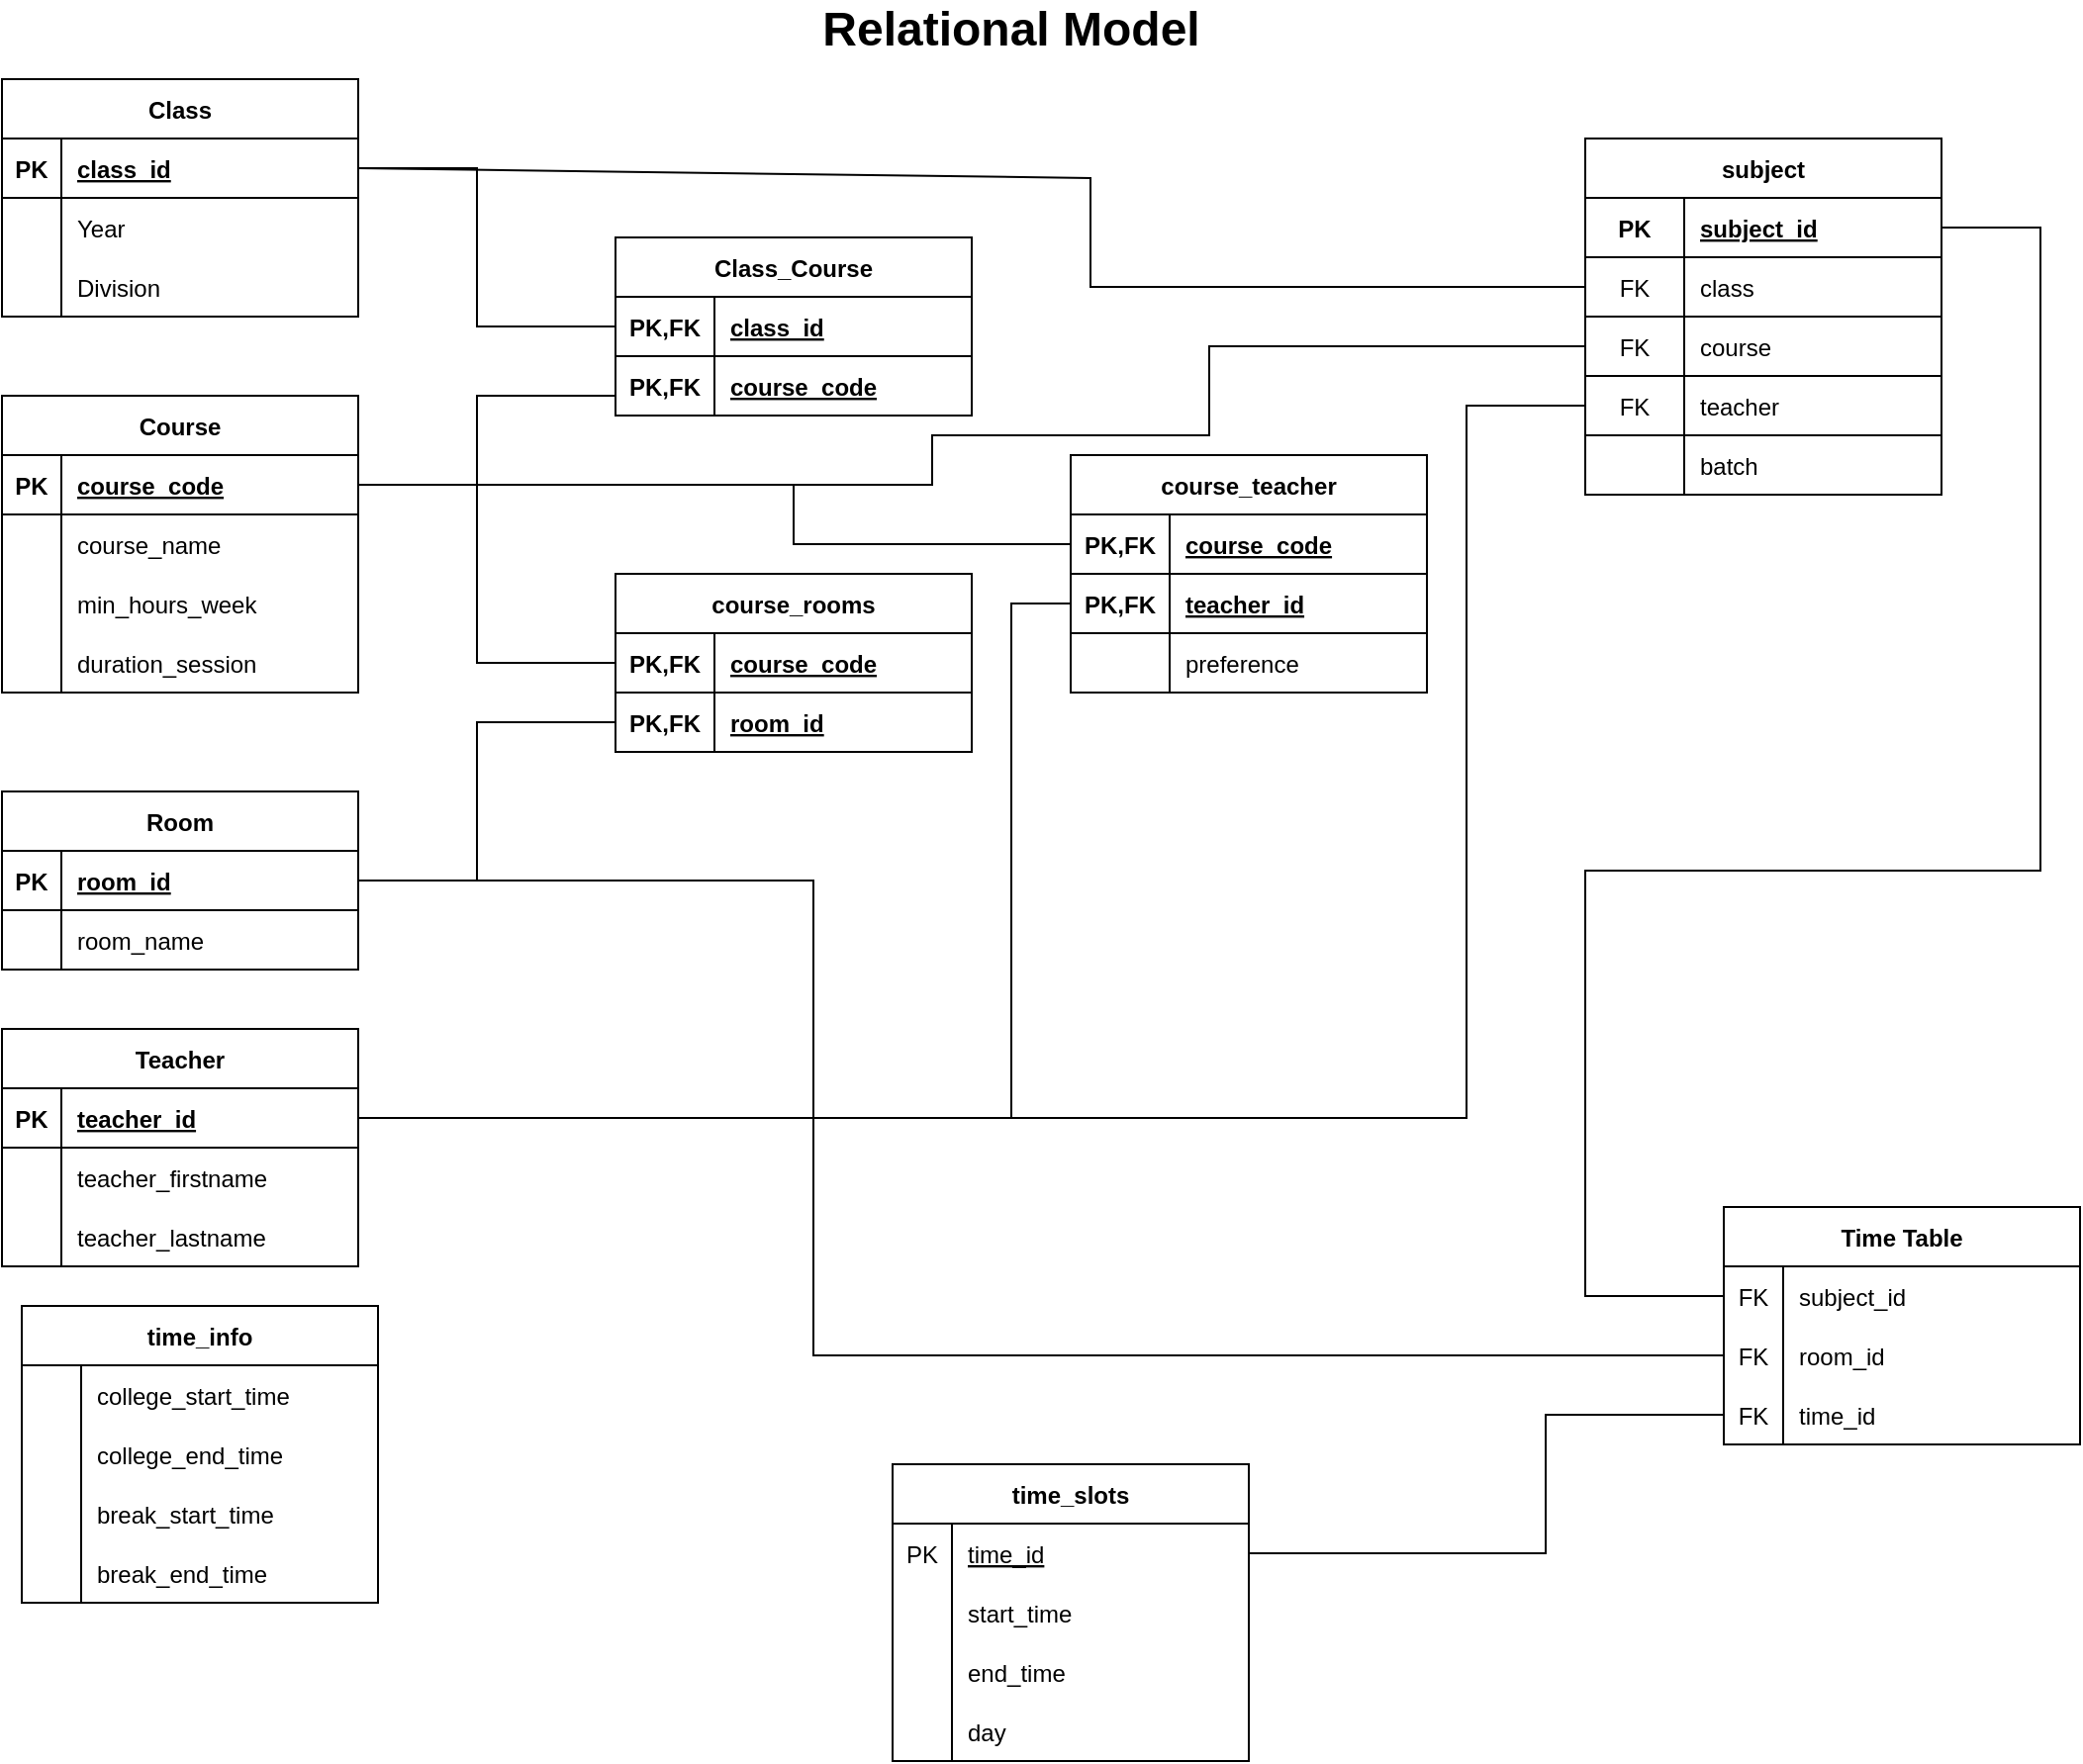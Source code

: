 <mxfile version="20.8.10" type="device"><diagram id="zvLqzb58kwVaxN1AMwR2" name="Page-1"><mxGraphModel dx="1057" dy="557" grid="1" gridSize="10" guides="1" tooltips="1" connect="1" arrows="1" fold="1" page="1" pageScale="1" pageWidth="1100" pageHeight="1700" math="0" shadow="0"><root><mxCell id="0"/><mxCell id="1" parent="0"/><mxCell id="yM-epIyJSIIHkvB47Rvs-1" value="&lt;b&gt;&lt;font style=&quot;font-size: 24px;&quot;&gt;Relational Model&lt;/font&gt;&lt;/b&gt;" style="text;html=1;strokeColor=none;fillColor=none;align=center;verticalAlign=middle;whiteSpace=wrap;rounded=0;" parent="1" vertex="1"><mxGeometry x="410" y="40" width="280" height="30" as="geometry"/></mxCell><mxCell id="yM-epIyJSIIHkvB47Rvs-2" value="Class" style="shape=table;startSize=30;container=1;collapsible=1;childLayout=tableLayout;fixedRows=1;rowLines=0;fontStyle=1;align=center;resizeLast=1;fontSize=12;" parent="1" vertex="1"><mxGeometry x="40" y="80" width="180" height="120" as="geometry"/></mxCell><mxCell id="yM-epIyJSIIHkvB47Rvs-3" value="" style="shape=tableRow;horizontal=0;startSize=0;swimlaneHead=0;swimlaneBody=0;fillColor=none;collapsible=0;dropTarget=0;points=[[0,0.5],[1,0.5]];portConstraint=eastwest;top=0;left=0;right=0;bottom=1;fontSize=24;" parent="yM-epIyJSIIHkvB47Rvs-2" vertex="1"><mxGeometry y="30" width="180" height="30" as="geometry"/></mxCell><mxCell id="yM-epIyJSIIHkvB47Rvs-4" value="PK" style="shape=partialRectangle;connectable=0;fillColor=none;top=0;left=0;bottom=0;right=0;fontStyle=1;overflow=hidden;fontSize=12;" parent="yM-epIyJSIIHkvB47Rvs-3" vertex="1"><mxGeometry width="30" height="30" as="geometry"><mxRectangle width="30" height="30" as="alternateBounds"/></mxGeometry></mxCell><mxCell id="yM-epIyJSIIHkvB47Rvs-5" value="class_id" style="shape=partialRectangle;connectable=0;fillColor=none;top=0;left=0;bottom=0;right=0;align=left;spacingLeft=6;fontStyle=5;overflow=hidden;fontSize=12;" parent="yM-epIyJSIIHkvB47Rvs-3" vertex="1"><mxGeometry x="30" width="150" height="30" as="geometry"><mxRectangle width="150" height="30" as="alternateBounds"/></mxGeometry></mxCell><mxCell id="yM-epIyJSIIHkvB47Rvs-6" value="" style="shape=tableRow;horizontal=0;startSize=0;swimlaneHead=0;swimlaneBody=0;fillColor=none;collapsible=0;dropTarget=0;points=[[0,0.5],[1,0.5]];portConstraint=eastwest;top=0;left=0;right=0;bottom=0;fontSize=24;" parent="yM-epIyJSIIHkvB47Rvs-2" vertex="1"><mxGeometry y="60" width="180" height="30" as="geometry"/></mxCell><mxCell id="yM-epIyJSIIHkvB47Rvs-7" value="" style="shape=partialRectangle;connectable=0;fillColor=none;top=0;left=0;bottom=0;right=0;editable=1;overflow=hidden;fontSize=24;" parent="yM-epIyJSIIHkvB47Rvs-6" vertex="1"><mxGeometry width="30" height="30" as="geometry"><mxRectangle width="30" height="30" as="alternateBounds"/></mxGeometry></mxCell><mxCell id="yM-epIyJSIIHkvB47Rvs-8" value="Year" style="shape=partialRectangle;connectable=0;fillColor=none;top=0;left=0;bottom=0;right=0;align=left;spacingLeft=6;overflow=hidden;fontSize=12;" parent="yM-epIyJSIIHkvB47Rvs-6" vertex="1"><mxGeometry x="30" width="150" height="30" as="geometry"><mxRectangle width="150" height="30" as="alternateBounds"/></mxGeometry></mxCell><mxCell id="yM-epIyJSIIHkvB47Rvs-9" value="" style="shape=tableRow;horizontal=0;startSize=0;swimlaneHead=0;swimlaneBody=0;fillColor=none;collapsible=0;dropTarget=0;points=[[0,0.5],[1,0.5]];portConstraint=eastwest;top=0;left=0;right=0;bottom=0;fontSize=24;" parent="yM-epIyJSIIHkvB47Rvs-2" vertex="1"><mxGeometry y="90" width="180" height="30" as="geometry"/></mxCell><mxCell id="yM-epIyJSIIHkvB47Rvs-10" value="" style="shape=partialRectangle;connectable=0;fillColor=none;top=0;left=0;bottom=0;right=0;editable=1;overflow=hidden;fontSize=24;" parent="yM-epIyJSIIHkvB47Rvs-9" vertex="1"><mxGeometry width="30" height="30" as="geometry"><mxRectangle width="30" height="30" as="alternateBounds"/></mxGeometry></mxCell><mxCell id="yM-epIyJSIIHkvB47Rvs-11" value="Division" style="shape=partialRectangle;connectable=0;fillColor=none;top=0;left=0;bottom=0;right=0;align=left;spacingLeft=6;overflow=hidden;fontSize=12;" parent="yM-epIyJSIIHkvB47Rvs-9" vertex="1"><mxGeometry x="30" width="150" height="30" as="geometry"><mxRectangle width="150" height="30" as="alternateBounds"/></mxGeometry></mxCell><mxCell id="yM-epIyJSIIHkvB47Rvs-15" value="Course" style="shape=table;startSize=30;container=1;collapsible=1;childLayout=tableLayout;fixedRows=1;rowLines=0;fontStyle=1;align=center;resizeLast=1;fontSize=12;" parent="1" vertex="1"><mxGeometry x="40" y="240" width="180" height="150" as="geometry"/></mxCell><mxCell id="yM-epIyJSIIHkvB47Rvs-16" value="" style="shape=tableRow;horizontal=0;startSize=0;swimlaneHead=0;swimlaneBody=0;fillColor=none;collapsible=0;dropTarget=0;points=[[0,0.5],[1,0.5]];portConstraint=eastwest;top=0;left=0;right=0;bottom=1;fontSize=24;" parent="yM-epIyJSIIHkvB47Rvs-15" vertex="1"><mxGeometry y="30" width="180" height="30" as="geometry"/></mxCell><mxCell id="yM-epIyJSIIHkvB47Rvs-17" value="PK" style="shape=partialRectangle;connectable=0;fillColor=none;top=0;left=0;bottom=0;right=0;fontStyle=1;overflow=hidden;fontSize=12;" parent="yM-epIyJSIIHkvB47Rvs-16" vertex="1"><mxGeometry width="30" height="30" as="geometry"><mxRectangle width="30" height="30" as="alternateBounds"/></mxGeometry></mxCell><mxCell id="yM-epIyJSIIHkvB47Rvs-18" value="course_code" style="shape=partialRectangle;connectable=0;fillColor=none;top=0;left=0;bottom=0;right=0;align=left;spacingLeft=6;fontStyle=5;overflow=hidden;fontSize=12;" parent="yM-epIyJSIIHkvB47Rvs-16" vertex="1"><mxGeometry x="30" width="150" height="30" as="geometry"><mxRectangle width="150" height="30" as="alternateBounds"/></mxGeometry></mxCell><mxCell id="yM-epIyJSIIHkvB47Rvs-19" value="" style="shape=tableRow;horizontal=0;startSize=0;swimlaneHead=0;swimlaneBody=0;fillColor=none;collapsible=0;dropTarget=0;points=[[0,0.5],[1,0.5]];portConstraint=eastwest;top=0;left=0;right=0;bottom=0;fontSize=24;" parent="yM-epIyJSIIHkvB47Rvs-15" vertex="1"><mxGeometry y="60" width="180" height="30" as="geometry"/></mxCell><mxCell id="yM-epIyJSIIHkvB47Rvs-20" value="" style="shape=partialRectangle;connectable=0;fillColor=none;top=0;left=0;bottom=0;right=0;editable=1;overflow=hidden;fontSize=24;" parent="yM-epIyJSIIHkvB47Rvs-19" vertex="1"><mxGeometry width="30" height="30" as="geometry"><mxRectangle width="30" height="30" as="alternateBounds"/></mxGeometry></mxCell><mxCell id="yM-epIyJSIIHkvB47Rvs-21" value="course_name" style="shape=partialRectangle;connectable=0;fillColor=none;top=0;left=0;bottom=0;right=0;align=left;spacingLeft=6;overflow=hidden;fontSize=12;" parent="yM-epIyJSIIHkvB47Rvs-19" vertex="1"><mxGeometry x="30" width="150" height="30" as="geometry"><mxRectangle width="150" height="30" as="alternateBounds"/></mxGeometry></mxCell><mxCell id="yM-epIyJSIIHkvB47Rvs-22" value="" style="shape=tableRow;horizontal=0;startSize=0;swimlaneHead=0;swimlaneBody=0;fillColor=none;collapsible=0;dropTarget=0;points=[[0,0.5],[1,0.5]];portConstraint=eastwest;top=0;left=0;right=0;bottom=0;fontSize=24;" parent="yM-epIyJSIIHkvB47Rvs-15" vertex="1"><mxGeometry y="90" width="180" height="30" as="geometry"/></mxCell><mxCell id="yM-epIyJSIIHkvB47Rvs-23" value="" style="shape=partialRectangle;connectable=0;fillColor=none;top=0;left=0;bottom=0;right=0;editable=1;overflow=hidden;fontSize=24;" parent="yM-epIyJSIIHkvB47Rvs-22" vertex="1"><mxGeometry width="30" height="30" as="geometry"><mxRectangle width="30" height="30" as="alternateBounds"/></mxGeometry></mxCell><mxCell id="yM-epIyJSIIHkvB47Rvs-24" value="min_hours_week" style="shape=partialRectangle;connectable=0;fillColor=none;top=0;left=0;bottom=0;right=0;align=left;spacingLeft=6;overflow=hidden;fontSize=12;" parent="yM-epIyJSIIHkvB47Rvs-22" vertex="1"><mxGeometry x="30" width="150" height="30" as="geometry"><mxRectangle width="150" height="30" as="alternateBounds"/></mxGeometry></mxCell><mxCell id="yM-epIyJSIIHkvB47Rvs-47" value="" style="shape=tableRow;horizontal=0;startSize=0;swimlaneHead=0;swimlaneBody=0;fillColor=none;collapsible=0;dropTarget=0;points=[[0,0.5],[1,0.5]];portConstraint=eastwest;top=0;left=0;right=0;bottom=0;fontSize=24;" parent="yM-epIyJSIIHkvB47Rvs-15" vertex="1"><mxGeometry y="120" width="180" height="30" as="geometry"/></mxCell><mxCell id="yM-epIyJSIIHkvB47Rvs-48" value="" style="shape=partialRectangle;connectable=0;fillColor=none;top=0;left=0;bottom=0;right=0;editable=1;overflow=hidden;fontSize=24;" parent="yM-epIyJSIIHkvB47Rvs-47" vertex="1"><mxGeometry width="30" height="30" as="geometry"><mxRectangle width="30" height="30" as="alternateBounds"/></mxGeometry></mxCell><mxCell id="yM-epIyJSIIHkvB47Rvs-49" value="duration_session" style="shape=partialRectangle;connectable=0;fillColor=none;top=0;left=0;bottom=0;right=0;align=left;spacingLeft=6;overflow=hidden;fontSize=12;" parent="yM-epIyJSIIHkvB47Rvs-47" vertex="1"><mxGeometry x="30" width="150" height="30" as="geometry"><mxRectangle width="150" height="30" as="alternateBounds"/></mxGeometry></mxCell><mxCell id="yM-epIyJSIIHkvB47Rvs-50" value="Room" style="shape=table;startSize=30;container=1;collapsible=1;childLayout=tableLayout;fixedRows=1;rowLines=0;fontStyle=1;align=center;resizeLast=1;fontSize=12;" parent="1" vertex="1"><mxGeometry x="40" y="440" width="180" height="90" as="geometry"/></mxCell><mxCell id="yM-epIyJSIIHkvB47Rvs-51" value="" style="shape=tableRow;horizontal=0;startSize=0;swimlaneHead=0;swimlaneBody=0;fillColor=none;collapsible=0;dropTarget=0;points=[[0,0.5],[1,0.5]];portConstraint=eastwest;top=0;left=0;right=0;bottom=1;fontSize=24;" parent="yM-epIyJSIIHkvB47Rvs-50" vertex="1"><mxGeometry y="30" width="180" height="30" as="geometry"/></mxCell><mxCell id="yM-epIyJSIIHkvB47Rvs-52" value="PK" style="shape=partialRectangle;connectable=0;fillColor=none;top=0;left=0;bottom=0;right=0;fontStyle=1;overflow=hidden;fontSize=12;" parent="yM-epIyJSIIHkvB47Rvs-51" vertex="1"><mxGeometry width="30" height="30" as="geometry"><mxRectangle width="30" height="30" as="alternateBounds"/></mxGeometry></mxCell><mxCell id="yM-epIyJSIIHkvB47Rvs-53" value="room_id" style="shape=partialRectangle;connectable=0;fillColor=none;top=0;left=0;bottom=0;right=0;align=left;spacingLeft=6;fontStyle=5;overflow=hidden;fontSize=12;" parent="yM-epIyJSIIHkvB47Rvs-51" vertex="1"><mxGeometry x="30" width="150" height="30" as="geometry"><mxRectangle width="150" height="30" as="alternateBounds"/></mxGeometry></mxCell><mxCell id="yM-epIyJSIIHkvB47Rvs-54" value="" style="shape=tableRow;horizontal=0;startSize=0;swimlaneHead=0;swimlaneBody=0;fillColor=none;collapsible=0;dropTarget=0;points=[[0,0.5],[1,0.5]];portConstraint=eastwest;top=0;left=0;right=0;bottom=0;fontSize=24;" parent="yM-epIyJSIIHkvB47Rvs-50" vertex="1"><mxGeometry y="60" width="180" height="30" as="geometry"/></mxCell><mxCell id="yM-epIyJSIIHkvB47Rvs-55" value="" style="shape=partialRectangle;connectable=0;fillColor=none;top=0;left=0;bottom=0;right=0;editable=1;overflow=hidden;fontSize=24;" parent="yM-epIyJSIIHkvB47Rvs-54" vertex="1"><mxGeometry width="30" height="30" as="geometry"><mxRectangle width="30" height="30" as="alternateBounds"/></mxGeometry></mxCell><mxCell id="yM-epIyJSIIHkvB47Rvs-56" value="room_name" style="shape=partialRectangle;connectable=0;fillColor=none;top=0;left=0;bottom=0;right=0;align=left;spacingLeft=6;overflow=hidden;fontSize=12;" parent="yM-epIyJSIIHkvB47Rvs-54" vertex="1"><mxGeometry x="30" width="150" height="30" as="geometry"><mxRectangle width="150" height="30" as="alternateBounds"/></mxGeometry></mxCell><mxCell id="yM-epIyJSIIHkvB47Rvs-63" value="Teacher" style="shape=table;startSize=30;container=1;collapsible=1;childLayout=tableLayout;fixedRows=1;rowLines=0;fontStyle=1;align=center;resizeLast=1;fontSize=12;" parent="1" vertex="1"><mxGeometry x="40" y="560" width="180" height="120" as="geometry"/></mxCell><mxCell id="yM-epIyJSIIHkvB47Rvs-64" value="" style="shape=tableRow;horizontal=0;startSize=0;swimlaneHead=0;swimlaneBody=0;fillColor=none;collapsible=0;dropTarget=0;points=[[0,0.5],[1,0.5]];portConstraint=eastwest;top=0;left=0;right=0;bottom=1;fontSize=24;" parent="yM-epIyJSIIHkvB47Rvs-63" vertex="1"><mxGeometry y="30" width="180" height="30" as="geometry"/></mxCell><mxCell id="yM-epIyJSIIHkvB47Rvs-65" value="PK" style="shape=partialRectangle;connectable=0;fillColor=none;top=0;left=0;bottom=0;right=0;fontStyle=1;overflow=hidden;fontSize=12;" parent="yM-epIyJSIIHkvB47Rvs-64" vertex="1"><mxGeometry width="30" height="30" as="geometry"><mxRectangle width="30" height="30" as="alternateBounds"/></mxGeometry></mxCell><mxCell id="yM-epIyJSIIHkvB47Rvs-66" value="teacher_id" style="shape=partialRectangle;connectable=0;fillColor=none;top=0;left=0;bottom=0;right=0;align=left;spacingLeft=6;fontStyle=5;overflow=hidden;fontSize=12;" parent="yM-epIyJSIIHkvB47Rvs-64" vertex="1"><mxGeometry x="30" width="150" height="30" as="geometry"><mxRectangle width="150" height="30" as="alternateBounds"/></mxGeometry></mxCell><mxCell id="yM-epIyJSIIHkvB47Rvs-67" value="" style="shape=tableRow;horizontal=0;startSize=0;swimlaneHead=0;swimlaneBody=0;fillColor=none;collapsible=0;dropTarget=0;points=[[0,0.5],[1,0.5]];portConstraint=eastwest;top=0;left=0;right=0;bottom=0;fontSize=24;" parent="yM-epIyJSIIHkvB47Rvs-63" vertex="1"><mxGeometry y="60" width="180" height="30" as="geometry"/></mxCell><mxCell id="yM-epIyJSIIHkvB47Rvs-68" value="" style="shape=partialRectangle;connectable=0;fillColor=none;top=0;left=0;bottom=0;right=0;editable=1;overflow=hidden;fontSize=24;" parent="yM-epIyJSIIHkvB47Rvs-67" vertex="1"><mxGeometry width="30" height="30" as="geometry"><mxRectangle width="30" height="30" as="alternateBounds"/></mxGeometry></mxCell><mxCell id="yM-epIyJSIIHkvB47Rvs-69" value="teacher_firstname" style="shape=partialRectangle;connectable=0;fillColor=none;top=0;left=0;bottom=0;right=0;align=left;spacingLeft=6;overflow=hidden;fontSize=12;" parent="yM-epIyJSIIHkvB47Rvs-67" vertex="1"><mxGeometry x="30" width="150" height="30" as="geometry"><mxRectangle width="150" height="30" as="alternateBounds"/></mxGeometry></mxCell><mxCell id="W02HXbBs8WjF3Lc7Ma4K-1" value="" style="shape=tableRow;horizontal=0;startSize=0;swimlaneHead=0;swimlaneBody=0;fillColor=none;collapsible=0;dropTarget=0;points=[[0,0.5],[1,0.5]];portConstraint=eastwest;top=0;left=0;right=0;bottom=0;fontSize=24;" parent="yM-epIyJSIIHkvB47Rvs-63" vertex="1"><mxGeometry y="90" width="180" height="30" as="geometry"/></mxCell><mxCell id="W02HXbBs8WjF3Lc7Ma4K-2" value="" style="shape=partialRectangle;connectable=0;fillColor=none;top=0;left=0;bottom=0;right=0;editable=1;overflow=hidden;fontSize=24;" parent="W02HXbBs8WjF3Lc7Ma4K-1" vertex="1"><mxGeometry width="30" height="30" as="geometry"><mxRectangle width="30" height="30" as="alternateBounds"/></mxGeometry></mxCell><mxCell id="W02HXbBs8WjF3Lc7Ma4K-3" value="teacher_lastname" style="shape=partialRectangle;connectable=0;fillColor=none;top=0;left=0;bottom=0;right=0;align=left;spacingLeft=6;overflow=hidden;fontSize=12;" parent="W02HXbBs8WjF3Lc7Ma4K-1" vertex="1"><mxGeometry x="30" width="150" height="30" as="geometry"><mxRectangle width="150" height="30" as="alternateBounds"/></mxGeometry></mxCell><mxCell id="yM-epIyJSIIHkvB47Rvs-76" value="Class_Course" style="shape=table;startSize=30;container=1;collapsible=1;childLayout=tableLayout;fixedRows=1;rowLines=0;fontStyle=1;align=center;resizeLast=1;fontSize=12;" parent="1" vertex="1"><mxGeometry x="350" y="160" width="180" height="90" as="geometry"/></mxCell><mxCell id="yM-epIyJSIIHkvB47Rvs-77" value="" style="shape=tableRow;horizontal=0;startSize=0;swimlaneHead=0;swimlaneBody=0;fillColor=none;collapsible=0;dropTarget=0;points=[[0,0.5],[1,0.5]];portConstraint=eastwest;top=0;left=0;right=0;bottom=1;fontSize=24;" parent="yM-epIyJSIIHkvB47Rvs-76" vertex="1"><mxGeometry y="30" width="180" height="30" as="geometry"/></mxCell><mxCell id="yM-epIyJSIIHkvB47Rvs-78" value="PK,FK" style="shape=partialRectangle;connectable=0;fillColor=none;top=0;left=0;bottom=0;right=0;fontStyle=1;overflow=hidden;fontSize=12;" parent="yM-epIyJSIIHkvB47Rvs-77" vertex="1"><mxGeometry width="50" height="30" as="geometry"><mxRectangle width="50" height="30" as="alternateBounds"/></mxGeometry></mxCell><mxCell id="yM-epIyJSIIHkvB47Rvs-79" value="class_id" style="shape=partialRectangle;connectable=0;fillColor=none;top=0;left=0;bottom=0;right=0;align=left;spacingLeft=6;fontStyle=5;overflow=hidden;fontSize=12;" parent="yM-epIyJSIIHkvB47Rvs-77" vertex="1"><mxGeometry x="50" width="130" height="30" as="geometry"><mxRectangle width="130" height="30" as="alternateBounds"/></mxGeometry></mxCell><mxCell id="yM-epIyJSIIHkvB47Rvs-86" value="" style="shape=tableRow;horizontal=0;startSize=0;swimlaneHead=0;swimlaneBody=0;fillColor=none;collapsible=0;dropTarget=0;points=[[0,0.5],[1,0.5]];portConstraint=eastwest;top=0;left=0;right=0;bottom=1;fontSize=24;" parent="yM-epIyJSIIHkvB47Rvs-76" vertex="1"><mxGeometry y="60" width="180" height="30" as="geometry"/></mxCell><mxCell id="yM-epIyJSIIHkvB47Rvs-87" value="PK,FK" style="shape=partialRectangle;connectable=0;fillColor=none;top=0;left=0;bottom=0;right=0;fontStyle=1;overflow=hidden;fontSize=12;" parent="yM-epIyJSIIHkvB47Rvs-86" vertex="1"><mxGeometry width="50" height="30" as="geometry"><mxRectangle width="50" height="30" as="alternateBounds"/></mxGeometry></mxCell><mxCell id="yM-epIyJSIIHkvB47Rvs-88" value="course_code" style="shape=partialRectangle;connectable=0;fillColor=none;top=0;left=0;bottom=0;right=0;align=left;spacingLeft=6;fontStyle=5;overflow=hidden;fontSize=12;" parent="yM-epIyJSIIHkvB47Rvs-86" vertex="1"><mxGeometry x="50" width="130" height="30" as="geometry"><mxRectangle width="130" height="30" as="alternateBounds"/></mxGeometry></mxCell><mxCell id="yM-epIyJSIIHkvB47Rvs-93" value="" style="endArrow=none;html=1;rounded=0;fontSize=12;exitX=1;exitY=0.5;exitDx=0;exitDy=0;entryX=0;entryY=0.5;entryDx=0;entryDy=0;" parent="1" source="yM-epIyJSIIHkvB47Rvs-3" target="yM-epIyJSIIHkvB47Rvs-77" edge="1"><mxGeometry relative="1" as="geometry"><mxPoint x="360" y="210" as="sourcePoint"/><mxPoint x="520" y="210" as="targetPoint"/><Array as="points"><mxPoint x="280" y="125"/><mxPoint x="280" y="205"/></Array></mxGeometry></mxCell><mxCell id="yM-epIyJSIIHkvB47Rvs-94" value="" style="endArrow=none;html=1;rounded=0;fontSize=12;exitX=1;exitY=0.5;exitDx=0;exitDy=0;" parent="1" source="yM-epIyJSIIHkvB47Rvs-16" edge="1"><mxGeometry relative="1" as="geometry"><mxPoint x="360" y="210" as="sourcePoint"/><mxPoint x="350" y="240" as="targetPoint"/><Array as="points"><mxPoint x="280" y="285"/><mxPoint x="280" y="240"/></Array></mxGeometry></mxCell><mxCell id="yM-epIyJSIIHkvB47Rvs-95" value="course_rooms" style="shape=table;startSize=30;container=1;collapsible=1;childLayout=tableLayout;fixedRows=1;rowLines=0;fontStyle=1;align=center;resizeLast=1;fontSize=12;" parent="1" vertex="1"><mxGeometry x="350" y="330" width="180" height="90" as="geometry"/></mxCell><mxCell id="yM-epIyJSIIHkvB47Rvs-96" value="" style="shape=tableRow;horizontal=0;startSize=0;swimlaneHead=0;swimlaneBody=0;fillColor=none;collapsible=0;dropTarget=0;points=[[0,0.5],[1,0.5]];portConstraint=eastwest;top=0;left=0;right=0;bottom=1;fontSize=24;" parent="yM-epIyJSIIHkvB47Rvs-95" vertex="1"><mxGeometry y="30" width="180" height="30" as="geometry"/></mxCell><mxCell id="yM-epIyJSIIHkvB47Rvs-97" value="PK,FK" style="shape=partialRectangle;connectable=0;fillColor=none;top=0;left=0;bottom=0;right=0;fontStyle=1;overflow=hidden;fontSize=12;" parent="yM-epIyJSIIHkvB47Rvs-96" vertex="1"><mxGeometry width="50" height="30" as="geometry"><mxRectangle width="50" height="30" as="alternateBounds"/></mxGeometry></mxCell><mxCell id="yM-epIyJSIIHkvB47Rvs-98" value="course_code" style="shape=partialRectangle;connectable=0;fillColor=none;top=0;left=0;bottom=0;right=0;align=left;spacingLeft=6;fontStyle=5;overflow=hidden;fontSize=12;" parent="yM-epIyJSIIHkvB47Rvs-96" vertex="1"><mxGeometry x="50" width="130" height="30" as="geometry"><mxRectangle width="130" height="30" as="alternateBounds"/></mxGeometry></mxCell><mxCell id="yM-epIyJSIIHkvB47Rvs-99" value="" style="shape=tableRow;horizontal=0;startSize=0;swimlaneHead=0;swimlaneBody=0;fillColor=none;collapsible=0;dropTarget=0;points=[[0,0.5],[1,0.5]];portConstraint=eastwest;top=0;left=0;right=0;bottom=1;fontSize=24;" parent="yM-epIyJSIIHkvB47Rvs-95" vertex="1"><mxGeometry y="60" width="180" height="30" as="geometry"/></mxCell><mxCell id="yM-epIyJSIIHkvB47Rvs-100" value="PK,FK" style="shape=partialRectangle;connectable=0;fillColor=none;top=0;left=0;bottom=0;right=0;fontStyle=1;overflow=hidden;fontSize=12;" parent="yM-epIyJSIIHkvB47Rvs-99" vertex="1"><mxGeometry width="50" height="30" as="geometry"><mxRectangle width="50" height="30" as="alternateBounds"/></mxGeometry></mxCell><mxCell id="yM-epIyJSIIHkvB47Rvs-101" value="room_id" style="shape=partialRectangle;connectable=0;fillColor=none;top=0;left=0;bottom=0;right=0;align=left;spacingLeft=6;fontStyle=5;overflow=hidden;fontSize=12;" parent="yM-epIyJSIIHkvB47Rvs-99" vertex="1"><mxGeometry x="50" width="130" height="30" as="geometry"><mxRectangle width="130" height="30" as="alternateBounds"/></mxGeometry></mxCell><mxCell id="yM-epIyJSIIHkvB47Rvs-102" value="" style="endArrow=none;html=1;rounded=0;fontSize=12;exitX=1;exitY=0.5;exitDx=0;exitDy=0;entryX=0;entryY=0.5;entryDx=0;entryDy=0;" parent="1" source="yM-epIyJSIIHkvB47Rvs-16" target="yM-epIyJSIIHkvB47Rvs-96" edge="1"><mxGeometry relative="1" as="geometry"><mxPoint x="250" y="440" as="sourcePoint"/><mxPoint x="410" y="440" as="targetPoint"/><Array as="points"><mxPoint x="280" y="285"/><mxPoint x="280" y="375"/></Array></mxGeometry></mxCell><mxCell id="yM-epIyJSIIHkvB47Rvs-103" value="" style="endArrow=none;html=1;rounded=0;fontSize=12;exitX=1;exitY=0.5;exitDx=0;exitDy=0;entryX=0;entryY=0.5;entryDx=0;entryDy=0;" parent="1" source="yM-epIyJSIIHkvB47Rvs-51" target="yM-epIyJSIIHkvB47Rvs-99" edge="1"><mxGeometry relative="1" as="geometry"><mxPoint x="320" y="490" as="sourcePoint"/><mxPoint x="480" y="490" as="targetPoint"/><Array as="points"><mxPoint x="280" y="485"/><mxPoint x="280" y="405"/></Array></mxGeometry></mxCell><mxCell id="yM-epIyJSIIHkvB47Rvs-104" value="course_teacher" style="shape=table;startSize=30;container=1;collapsible=1;childLayout=tableLayout;fixedRows=1;rowLines=0;fontStyle=1;align=center;resizeLast=1;fontSize=12;" parent="1" vertex="1"><mxGeometry x="580" y="270" width="180" height="120" as="geometry"/></mxCell><mxCell id="yM-epIyJSIIHkvB47Rvs-105" value="" style="shape=tableRow;horizontal=0;startSize=0;swimlaneHead=0;swimlaneBody=0;fillColor=none;collapsible=0;dropTarget=0;points=[[0,0.5],[1,0.5]];portConstraint=eastwest;top=0;left=0;right=0;bottom=1;fontSize=24;" parent="yM-epIyJSIIHkvB47Rvs-104" vertex="1"><mxGeometry y="30" width="180" height="30" as="geometry"/></mxCell><mxCell id="yM-epIyJSIIHkvB47Rvs-106" value="PK,FK" style="shape=partialRectangle;connectable=0;fillColor=none;top=0;left=0;bottom=0;right=0;fontStyle=1;overflow=hidden;fontSize=12;" parent="yM-epIyJSIIHkvB47Rvs-105" vertex="1"><mxGeometry width="50" height="30" as="geometry"><mxRectangle width="50" height="30" as="alternateBounds"/></mxGeometry></mxCell><mxCell id="yM-epIyJSIIHkvB47Rvs-107" value="course_code" style="shape=partialRectangle;connectable=0;fillColor=none;top=0;left=0;bottom=0;right=0;align=left;spacingLeft=6;fontStyle=5;overflow=hidden;fontSize=12;" parent="yM-epIyJSIIHkvB47Rvs-105" vertex="1"><mxGeometry x="50" width="130" height="30" as="geometry"><mxRectangle width="130" height="30" as="alternateBounds"/></mxGeometry></mxCell><mxCell id="yM-epIyJSIIHkvB47Rvs-108" value="" style="shape=tableRow;horizontal=0;startSize=0;swimlaneHead=0;swimlaneBody=0;fillColor=none;collapsible=0;dropTarget=0;points=[[0,0.5],[1,0.5]];portConstraint=eastwest;top=0;left=0;right=0;bottom=1;fontSize=24;" parent="yM-epIyJSIIHkvB47Rvs-104" vertex="1"><mxGeometry y="60" width="180" height="30" as="geometry"/></mxCell><mxCell id="yM-epIyJSIIHkvB47Rvs-109" value="PK,FK" style="shape=partialRectangle;connectable=0;fillColor=none;top=0;left=0;bottom=0;right=0;fontStyle=1;overflow=hidden;fontSize=12;" parent="yM-epIyJSIIHkvB47Rvs-108" vertex="1"><mxGeometry width="50" height="30" as="geometry"><mxRectangle width="50" height="30" as="alternateBounds"/></mxGeometry></mxCell><mxCell id="yM-epIyJSIIHkvB47Rvs-110" value="teacher_id" style="shape=partialRectangle;connectable=0;fillColor=none;top=0;left=0;bottom=0;right=0;align=left;spacingLeft=6;fontStyle=5;overflow=hidden;fontSize=12;" parent="yM-epIyJSIIHkvB47Rvs-108" vertex="1"><mxGeometry x="50" width="130" height="30" as="geometry"><mxRectangle width="130" height="30" as="alternateBounds"/></mxGeometry></mxCell><mxCell id="SUbfQXTzUHU4KS2dncyv-1" value="" style="shape=tableRow;horizontal=0;startSize=0;swimlaneHead=0;swimlaneBody=0;fillColor=none;collapsible=0;dropTarget=0;points=[[0,0.5],[1,0.5]];portConstraint=eastwest;top=0;left=0;right=0;bottom=1;fontSize=24;" parent="yM-epIyJSIIHkvB47Rvs-104" vertex="1"><mxGeometry y="90" width="180" height="30" as="geometry"/></mxCell><mxCell id="SUbfQXTzUHU4KS2dncyv-2" value="" style="shape=partialRectangle;connectable=0;fillColor=none;top=0;left=0;bottom=0;right=0;fontStyle=1;overflow=hidden;fontSize=12;" parent="SUbfQXTzUHU4KS2dncyv-1" vertex="1"><mxGeometry width="50" height="30" as="geometry"><mxRectangle width="50" height="30" as="alternateBounds"/></mxGeometry></mxCell><mxCell id="SUbfQXTzUHU4KS2dncyv-3" value="preference" style="shape=partialRectangle;connectable=0;fillColor=none;top=0;left=0;bottom=0;right=0;align=left;spacingLeft=6;fontStyle=0;overflow=hidden;fontSize=12;" parent="SUbfQXTzUHU4KS2dncyv-1" vertex="1"><mxGeometry x="50" width="130" height="30" as="geometry"><mxRectangle width="130" height="30" as="alternateBounds"/></mxGeometry></mxCell><mxCell id="yM-epIyJSIIHkvB47Rvs-111" value="" style="endArrow=none;html=1;rounded=0;fontSize=12;exitX=1;exitY=0.5;exitDx=0;exitDy=0;entryX=0;entryY=0.5;entryDx=0;entryDy=0;" parent="1" source="yM-epIyJSIIHkvB47Rvs-16" target="yM-epIyJSIIHkvB47Rvs-105" edge="1"><mxGeometry relative="1" as="geometry"><mxPoint x="360" y="310" as="sourcePoint"/><mxPoint x="520" y="310" as="targetPoint"/><Array as="points"><mxPoint x="440" y="285"/><mxPoint x="440" y="315"/></Array></mxGeometry></mxCell><mxCell id="yM-epIyJSIIHkvB47Rvs-112" value="" style="endArrow=none;html=1;rounded=0;fontSize=12;exitX=1;exitY=0.5;exitDx=0;exitDy=0;entryX=0;entryY=0.5;entryDx=0;entryDy=0;" parent="1" source="yM-epIyJSIIHkvB47Rvs-64" target="yM-epIyJSIIHkvB47Rvs-108" edge="1"><mxGeometry relative="1" as="geometry"><mxPoint x="360" y="510" as="sourcePoint"/><mxPoint x="520" y="510" as="targetPoint"/><Array as="points"><mxPoint x="550" y="605"/><mxPoint x="550" y="345"/><mxPoint x="580" y="345"/></Array></mxGeometry></mxCell><mxCell id="yM-epIyJSIIHkvB47Rvs-113" value="time_info" style="shape=table;startSize=30;container=1;collapsible=1;childLayout=tableLayout;fixedRows=1;rowLines=0;fontStyle=1;align=center;resizeLast=1;fontSize=12;" parent="1" vertex="1"><mxGeometry x="50" y="700" width="180" height="150" as="geometry"/></mxCell><mxCell id="yM-epIyJSIIHkvB47Rvs-117" value="" style="shape=tableRow;horizontal=0;startSize=0;swimlaneHead=0;swimlaneBody=0;fillColor=none;collapsible=0;dropTarget=0;points=[[0,0.5],[1,0.5]];portConstraint=eastwest;top=0;left=0;right=0;bottom=0;fontSize=24;" parent="yM-epIyJSIIHkvB47Rvs-113" vertex="1"><mxGeometry y="30" width="180" height="30" as="geometry"/></mxCell><mxCell id="yM-epIyJSIIHkvB47Rvs-118" value="" style="shape=partialRectangle;connectable=0;fillColor=none;top=0;left=0;bottom=0;right=0;editable=1;overflow=hidden;fontSize=24;" parent="yM-epIyJSIIHkvB47Rvs-117" vertex="1"><mxGeometry width="30" height="30" as="geometry"><mxRectangle width="30" height="30" as="alternateBounds"/></mxGeometry></mxCell><mxCell id="yM-epIyJSIIHkvB47Rvs-119" value="college_start_time" style="shape=partialRectangle;connectable=0;fillColor=none;top=0;left=0;bottom=0;right=0;align=left;spacingLeft=6;overflow=hidden;fontSize=12;" parent="yM-epIyJSIIHkvB47Rvs-117" vertex="1"><mxGeometry x="30" width="150" height="30" as="geometry"><mxRectangle width="150" height="30" as="alternateBounds"/></mxGeometry></mxCell><mxCell id="yM-epIyJSIIHkvB47Rvs-120" value="" style="shape=tableRow;horizontal=0;startSize=0;swimlaneHead=0;swimlaneBody=0;fillColor=none;collapsible=0;dropTarget=0;points=[[0,0.5],[1,0.5]];portConstraint=eastwest;top=0;left=0;right=0;bottom=0;fontSize=24;" parent="yM-epIyJSIIHkvB47Rvs-113" vertex="1"><mxGeometry y="60" width="180" height="30" as="geometry"/></mxCell><mxCell id="yM-epIyJSIIHkvB47Rvs-121" value="" style="shape=partialRectangle;connectable=0;fillColor=none;top=0;left=0;bottom=0;right=0;editable=1;overflow=hidden;fontSize=24;" parent="yM-epIyJSIIHkvB47Rvs-120" vertex="1"><mxGeometry width="30" height="30" as="geometry"><mxRectangle width="30" height="30" as="alternateBounds"/></mxGeometry></mxCell><mxCell id="yM-epIyJSIIHkvB47Rvs-122" value="college_end_time" style="shape=partialRectangle;connectable=0;fillColor=none;top=0;left=0;bottom=0;right=0;align=left;spacingLeft=6;overflow=hidden;fontSize=12;" parent="yM-epIyJSIIHkvB47Rvs-120" vertex="1"><mxGeometry x="30" width="150" height="30" as="geometry"><mxRectangle width="150" height="30" as="alternateBounds"/></mxGeometry></mxCell><mxCell id="yM-epIyJSIIHkvB47Rvs-123" value="" style="shape=tableRow;horizontal=0;startSize=0;swimlaneHead=0;swimlaneBody=0;fillColor=none;collapsible=0;dropTarget=0;points=[[0,0.5],[1,0.5]];portConstraint=eastwest;top=0;left=0;right=0;bottom=0;fontSize=24;" parent="yM-epIyJSIIHkvB47Rvs-113" vertex="1"><mxGeometry y="90" width="180" height="30" as="geometry"/></mxCell><mxCell id="yM-epIyJSIIHkvB47Rvs-124" value="" style="shape=partialRectangle;connectable=0;fillColor=none;top=0;left=0;bottom=0;right=0;editable=1;overflow=hidden;fontSize=24;" parent="yM-epIyJSIIHkvB47Rvs-123" vertex="1"><mxGeometry width="30" height="30" as="geometry"><mxRectangle width="30" height="30" as="alternateBounds"/></mxGeometry></mxCell><mxCell id="yM-epIyJSIIHkvB47Rvs-125" value="break_start_time" style="shape=partialRectangle;connectable=0;fillColor=none;top=0;left=0;bottom=0;right=0;align=left;spacingLeft=6;overflow=hidden;fontSize=12;" parent="yM-epIyJSIIHkvB47Rvs-123" vertex="1"><mxGeometry x="30" width="150" height="30" as="geometry"><mxRectangle width="150" height="30" as="alternateBounds"/></mxGeometry></mxCell><mxCell id="O_0n4XbbraEeVZyB7gW1-11" value="" style="shape=tableRow;horizontal=0;startSize=0;swimlaneHead=0;swimlaneBody=0;fillColor=none;collapsible=0;dropTarget=0;points=[[0,0.5],[1,0.5]];portConstraint=eastwest;top=0;left=0;right=0;bottom=0;fontSize=24;" parent="yM-epIyJSIIHkvB47Rvs-113" vertex="1"><mxGeometry y="120" width="180" height="30" as="geometry"/></mxCell><mxCell id="O_0n4XbbraEeVZyB7gW1-12" value="" style="shape=partialRectangle;connectable=0;fillColor=none;top=0;left=0;bottom=0;right=0;editable=1;overflow=hidden;fontSize=24;" parent="O_0n4XbbraEeVZyB7gW1-11" vertex="1"><mxGeometry width="30" height="30" as="geometry"><mxRectangle width="30" height="30" as="alternateBounds"/></mxGeometry></mxCell><mxCell id="O_0n4XbbraEeVZyB7gW1-13" value="break_end_time" style="shape=partialRectangle;connectable=0;fillColor=none;top=0;left=0;bottom=0;right=0;align=left;spacingLeft=6;overflow=hidden;fontSize=12;" parent="O_0n4XbbraEeVZyB7gW1-11" vertex="1"><mxGeometry x="30" width="150" height="30" as="geometry"><mxRectangle width="150" height="30" as="alternateBounds"/></mxGeometry></mxCell><mxCell id="yM-epIyJSIIHkvB47Rvs-187" value="Time Table" style="shape=table;startSize=30;container=1;collapsible=1;childLayout=tableLayout;fixedRows=1;rowLines=0;fontStyle=1;align=center;resizeLast=1;fontSize=12;" parent="1" vertex="1"><mxGeometry x="910" y="650" width="180" height="120" as="geometry"/></mxCell><mxCell id="yM-epIyJSIIHkvB47Rvs-200" value="" style="shape=tableRow;horizontal=0;startSize=0;swimlaneHead=0;swimlaneBody=0;fillColor=none;collapsible=0;dropTarget=0;points=[[0,0.5],[1,0.5]];portConstraint=eastwest;top=0;left=0;right=0;bottom=0;fontSize=24;" parent="yM-epIyJSIIHkvB47Rvs-187" vertex="1"><mxGeometry y="30" width="180" height="30" as="geometry"/></mxCell><mxCell id="yM-epIyJSIIHkvB47Rvs-201" value="FK" style="shape=partialRectangle;connectable=0;fillColor=none;top=0;left=0;bottom=0;right=0;editable=1;overflow=hidden;fontSize=12;" parent="yM-epIyJSIIHkvB47Rvs-200" vertex="1"><mxGeometry width="30" height="30" as="geometry"><mxRectangle width="30" height="30" as="alternateBounds"/></mxGeometry></mxCell><mxCell id="yM-epIyJSIIHkvB47Rvs-202" value="subject_id" style="shape=partialRectangle;connectable=0;fillColor=none;top=0;left=0;bottom=0;right=0;align=left;spacingLeft=6;overflow=hidden;fontSize=12;" parent="yM-epIyJSIIHkvB47Rvs-200" vertex="1"><mxGeometry x="30" width="150" height="30" as="geometry"><mxRectangle width="150" height="30" as="alternateBounds"/></mxGeometry></mxCell><mxCell id="oPf49VCFIvCrPU_PplEX-23" value="" style="shape=tableRow;horizontal=0;startSize=0;swimlaneHead=0;swimlaneBody=0;fillColor=none;collapsible=0;dropTarget=0;points=[[0,0.5],[1,0.5]];portConstraint=eastwest;top=0;left=0;right=0;bottom=0;fontSize=24;" vertex="1" parent="yM-epIyJSIIHkvB47Rvs-187"><mxGeometry y="60" width="180" height="30" as="geometry"/></mxCell><mxCell id="oPf49VCFIvCrPU_PplEX-24" value="FK" style="shape=partialRectangle;connectable=0;fillColor=none;top=0;left=0;bottom=0;right=0;editable=1;overflow=hidden;fontSize=12;" vertex="1" parent="oPf49VCFIvCrPU_PplEX-23"><mxGeometry width="30" height="30" as="geometry"><mxRectangle width="30" height="30" as="alternateBounds"/></mxGeometry></mxCell><mxCell id="oPf49VCFIvCrPU_PplEX-25" value="room_id" style="shape=partialRectangle;connectable=0;fillColor=none;top=0;left=0;bottom=0;right=0;align=left;spacingLeft=6;overflow=hidden;fontSize=12;" vertex="1" parent="oPf49VCFIvCrPU_PplEX-23"><mxGeometry x="30" width="150" height="30" as="geometry"><mxRectangle width="150" height="30" as="alternateBounds"/></mxGeometry></mxCell><mxCell id="rnN04L4lg_k0_EmDCAvU-1" value="" style="shape=tableRow;horizontal=0;startSize=0;swimlaneHead=0;swimlaneBody=0;fillColor=none;collapsible=0;dropTarget=0;points=[[0,0.5],[1,0.5]];portConstraint=eastwest;top=0;left=0;right=0;bottom=0;fontSize=24;" parent="yM-epIyJSIIHkvB47Rvs-187" vertex="1"><mxGeometry y="90" width="180" height="30" as="geometry"/></mxCell><mxCell id="rnN04L4lg_k0_EmDCAvU-2" value="FK" style="shape=partialRectangle;connectable=0;fillColor=none;top=0;left=0;bottom=0;right=0;editable=1;overflow=hidden;fontSize=12;" parent="rnN04L4lg_k0_EmDCAvU-1" vertex="1"><mxGeometry width="30" height="30" as="geometry"><mxRectangle width="30" height="30" as="alternateBounds"/></mxGeometry></mxCell><mxCell id="rnN04L4lg_k0_EmDCAvU-3" value="time_id" style="shape=partialRectangle;connectable=0;fillColor=none;top=0;left=0;bottom=0;right=0;align=left;spacingLeft=6;overflow=hidden;fontSize=12;" parent="rnN04L4lg_k0_EmDCAvU-1" vertex="1"><mxGeometry x="30" width="150" height="30" as="geometry"><mxRectangle width="150" height="30" as="alternateBounds"/></mxGeometry></mxCell><mxCell id="TTdC9Ozk-8XFhHLGJn5R-1" value="time_slots" style="shape=table;startSize=30;container=1;collapsible=1;childLayout=tableLayout;fixedRows=1;rowLines=0;fontStyle=1;align=center;resizeLast=1;fontSize=12;" parent="1" vertex="1"><mxGeometry x="490" y="780" width="180" height="150" as="geometry"/></mxCell><mxCell id="TTdC9Ozk-8XFhHLGJn5R-2" value="" style="shape=tableRow;horizontal=0;startSize=0;swimlaneHead=0;swimlaneBody=0;fillColor=none;collapsible=0;dropTarget=0;points=[[0,0.5],[1,0.5]];portConstraint=eastwest;top=0;left=0;right=0;bottom=0;fontSize=24;" parent="TTdC9Ozk-8XFhHLGJn5R-1" vertex="1"><mxGeometry y="30" width="180" height="30" as="geometry"/></mxCell><mxCell id="TTdC9Ozk-8XFhHLGJn5R-3" value="PK" style="shape=partialRectangle;connectable=0;fillColor=none;top=0;left=0;bottom=0;right=0;editable=1;overflow=hidden;fontSize=12;" parent="TTdC9Ozk-8XFhHLGJn5R-2" vertex="1"><mxGeometry width="30" height="30" as="geometry"><mxRectangle width="30" height="30" as="alternateBounds"/></mxGeometry></mxCell><mxCell id="TTdC9Ozk-8XFhHLGJn5R-4" value="time_id" style="shape=partialRectangle;connectable=0;fillColor=none;top=0;left=0;bottom=0;right=0;align=left;spacingLeft=6;overflow=hidden;fontSize=12;fontStyle=4" parent="TTdC9Ozk-8XFhHLGJn5R-2" vertex="1"><mxGeometry x="30" width="150" height="30" as="geometry"><mxRectangle width="150" height="30" as="alternateBounds"/></mxGeometry></mxCell><mxCell id="TTdC9Ozk-8XFhHLGJn5R-5" value="" style="shape=tableRow;horizontal=0;startSize=0;swimlaneHead=0;swimlaneBody=0;fillColor=none;collapsible=0;dropTarget=0;points=[[0,0.5],[1,0.5]];portConstraint=eastwest;top=0;left=0;right=0;bottom=0;fontSize=24;" parent="TTdC9Ozk-8XFhHLGJn5R-1" vertex="1"><mxGeometry y="60" width="180" height="30" as="geometry"/></mxCell><mxCell id="TTdC9Ozk-8XFhHLGJn5R-6" value="" style="shape=partialRectangle;connectable=0;fillColor=none;top=0;left=0;bottom=0;right=0;editable=1;overflow=hidden;fontSize=24;" parent="TTdC9Ozk-8XFhHLGJn5R-5" vertex="1"><mxGeometry width="30" height="30" as="geometry"><mxRectangle width="30" height="30" as="alternateBounds"/></mxGeometry></mxCell><mxCell id="TTdC9Ozk-8XFhHLGJn5R-7" value="start_time" style="shape=partialRectangle;connectable=0;fillColor=none;top=0;left=0;bottom=0;right=0;align=left;spacingLeft=6;overflow=hidden;fontSize=12;" parent="TTdC9Ozk-8XFhHLGJn5R-5" vertex="1"><mxGeometry x="30" width="150" height="30" as="geometry"><mxRectangle width="150" height="30" as="alternateBounds"/></mxGeometry></mxCell><mxCell id="TTdC9Ozk-8XFhHLGJn5R-8" value="" style="shape=tableRow;horizontal=0;startSize=0;swimlaneHead=0;swimlaneBody=0;fillColor=none;collapsible=0;dropTarget=0;points=[[0,0.5],[1,0.5]];portConstraint=eastwest;top=0;left=0;right=0;bottom=0;fontSize=24;" parent="TTdC9Ozk-8XFhHLGJn5R-1" vertex="1"><mxGeometry y="90" width="180" height="30" as="geometry"/></mxCell><mxCell id="TTdC9Ozk-8XFhHLGJn5R-9" value="" style="shape=partialRectangle;connectable=0;fillColor=none;top=0;left=0;bottom=0;right=0;editable=1;overflow=hidden;fontSize=24;" parent="TTdC9Ozk-8XFhHLGJn5R-8" vertex="1"><mxGeometry width="30" height="30" as="geometry"><mxRectangle width="30" height="30" as="alternateBounds"/></mxGeometry></mxCell><mxCell id="TTdC9Ozk-8XFhHLGJn5R-10" value="end_time" style="shape=partialRectangle;connectable=0;fillColor=none;top=0;left=0;bottom=0;right=0;align=left;spacingLeft=6;overflow=hidden;fontSize=12;" parent="TTdC9Ozk-8XFhHLGJn5R-8" vertex="1"><mxGeometry x="30" width="150" height="30" as="geometry"><mxRectangle width="150" height="30" as="alternateBounds"/></mxGeometry></mxCell><mxCell id="TTdC9Ozk-8XFhHLGJn5R-11" value="" style="shape=tableRow;horizontal=0;startSize=0;swimlaneHead=0;swimlaneBody=0;fillColor=none;collapsible=0;dropTarget=0;points=[[0,0.5],[1,0.5]];portConstraint=eastwest;top=0;left=0;right=0;bottom=0;fontSize=24;" parent="TTdC9Ozk-8XFhHLGJn5R-1" vertex="1"><mxGeometry y="120" width="180" height="30" as="geometry"/></mxCell><mxCell id="TTdC9Ozk-8XFhHLGJn5R-12" value="" style="shape=partialRectangle;connectable=0;fillColor=none;top=0;left=0;bottom=0;right=0;editable=1;overflow=hidden;fontSize=24;" parent="TTdC9Ozk-8XFhHLGJn5R-11" vertex="1"><mxGeometry width="30" height="30" as="geometry"><mxRectangle width="30" height="30" as="alternateBounds"/></mxGeometry></mxCell><mxCell id="TTdC9Ozk-8XFhHLGJn5R-13" value="day" style="shape=partialRectangle;connectable=0;fillColor=none;top=0;left=0;bottom=0;right=0;align=left;spacingLeft=6;overflow=hidden;fontSize=12;" parent="TTdC9Ozk-8XFhHLGJn5R-11" vertex="1"><mxGeometry x="30" width="150" height="30" as="geometry"><mxRectangle width="150" height="30" as="alternateBounds"/></mxGeometry></mxCell><mxCell id="oPf49VCFIvCrPU_PplEX-1" value="subject" style="shape=table;startSize=30;container=1;collapsible=1;childLayout=tableLayout;fixedRows=1;rowLines=0;fontStyle=1;align=center;resizeLast=1;fontSize=12;" vertex="1" parent="1"><mxGeometry x="840" y="110" width="180" height="180" as="geometry"/></mxCell><mxCell id="oPf49VCFIvCrPU_PplEX-2" value="" style="shape=tableRow;horizontal=0;startSize=0;swimlaneHead=0;swimlaneBody=0;fillColor=none;collapsible=0;dropTarget=0;points=[[0,0.5],[1,0.5]];portConstraint=eastwest;top=0;left=0;right=0;bottom=1;fontSize=24;" vertex="1" parent="oPf49VCFIvCrPU_PplEX-1"><mxGeometry y="30" width="180" height="30" as="geometry"/></mxCell><mxCell id="oPf49VCFIvCrPU_PplEX-3" value="PK" style="shape=partialRectangle;connectable=0;fillColor=none;top=0;left=0;bottom=0;right=0;fontStyle=1;overflow=hidden;fontSize=12;" vertex="1" parent="oPf49VCFIvCrPU_PplEX-2"><mxGeometry width="50" height="30" as="geometry"><mxRectangle width="50" height="30" as="alternateBounds"/></mxGeometry></mxCell><mxCell id="oPf49VCFIvCrPU_PplEX-4" value="subject_id" style="shape=partialRectangle;connectable=0;fillColor=none;top=0;left=0;bottom=0;right=0;align=left;spacingLeft=6;fontStyle=5;overflow=hidden;fontSize=12;" vertex="1" parent="oPf49VCFIvCrPU_PplEX-2"><mxGeometry x="50" width="130" height="30" as="geometry"><mxRectangle width="130" height="30" as="alternateBounds"/></mxGeometry></mxCell><mxCell id="oPf49VCFIvCrPU_PplEX-8" value="" style="shape=tableRow;horizontal=0;startSize=0;swimlaneHead=0;swimlaneBody=0;fillColor=none;collapsible=0;dropTarget=0;points=[[0,0.5],[1,0.5]];portConstraint=eastwest;top=0;left=0;right=0;bottom=1;fontSize=24;" vertex="1" parent="oPf49VCFIvCrPU_PplEX-1"><mxGeometry y="60" width="180" height="30" as="geometry"/></mxCell><mxCell id="oPf49VCFIvCrPU_PplEX-9" value="FK" style="shape=partialRectangle;connectable=0;fillColor=none;top=0;left=0;bottom=0;right=0;fontStyle=0;overflow=hidden;fontSize=12;" vertex="1" parent="oPf49VCFIvCrPU_PplEX-8"><mxGeometry width="50" height="30" as="geometry"><mxRectangle width="50" height="30" as="alternateBounds"/></mxGeometry></mxCell><mxCell id="oPf49VCFIvCrPU_PplEX-10" value="class" style="shape=partialRectangle;connectable=0;fillColor=none;top=0;left=0;bottom=0;right=0;align=left;spacingLeft=6;fontStyle=0;overflow=hidden;fontSize=12;" vertex="1" parent="oPf49VCFIvCrPU_PplEX-8"><mxGeometry x="50" width="130" height="30" as="geometry"><mxRectangle width="130" height="30" as="alternateBounds"/></mxGeometry></mxCell><mxCell id="oPf49VCFIvCrPU_PplEX-11" value="" style="shape=tableRow;horizontal=0;startSize=0;swimlaneHead=0;swimlaneBody=0;fillColor=none;collapsible=0;dropTarget=0;points=[[0,0.5],[1,0.5]];portConstraint=eastwest;top=0;left=0;right=0;bottom=1;fontSize=24;" vertex="1" parent="oPf49VCFIvCrPU_PplEX-1"><mxGeometry y="90" width="180" height="30" as="geometry"/></mxCell><mxCell id="oPf49VCFIvCrPU_PplEX-12" value="FK" style="shape=partialRectangle;connectable=0;fillColor=none;top=0;left=0;bottom=0;right=0;fontStyle=0;overflow=hidden;fontSize=12;" vertex="1" parent="oPf49VCFIvCrPU_PplEX-11"><mxGeometry width="50" height="30" as="geometry"><mxRectangle width="50" height="30" as="alternateBounds"/></mxGeometry></mxCell><mxCell id="oPf49VCFIvCrPU_PplEX-13" value="course" style="shape=partialRectangle;connectable=0;fillColor=none;top=0;left=0;bottom=0;right=0;align=left;spacingLeft=6;fontStyle=0;overflow=hidden;fontSize=12;" vertex="1" parent="oPf49VCFIvCrPU_PplEX-11"><mxGeometry x="50" width="130" height="30" as="geometry"><mxRectangle width="130" height="30" as="alternateBounds"/></mxGeometry></mxCell><mxCell id="oPf49VCFIvCrPU_PplEX-14" value="" style="shape=tableRow;horizontal=0;startSize=0;swimlaneHead=0;swimlaneBody=0;fillColor=none;collapsible=0;dropTarget=0;points=[[0,0.5],[1,0.5]];portConstraint=eastwest;top=0;left=0;right=0;bottom=1;fontSize=24;" vertex="1" parent="oPf49VCFIvCrPU_PplEX-1"><mxGeometry y="120" width="180" height="30" as="geometry"/></mxCell><mxCell id="oPf49VCFIvCrPU_PplEX-15" value="FK" style="shape=partialRectangle;connectable=0;fillColor=none;top=0;left=0;bottom=0;right=0;fontStyle=0;overflow=hidden;fontSize=12;" vertex="1" parent="oPf49VCFIvCrPU_PplEX-14"><mxGeometry width="50" height="30" as="geometry"><mxRectangle width="50" height="30" as="alternateBounds"/></mxGeometry></mxCell><mxCell id="oPf49VCFIvCrPU_PplEX-16" value="teacher" style="shape=partialRectangle;connectable=0;fillColor=none;top=0;left=0;bottom=0;right=0;align=left;spacingLeft=6;fontStyle=0;overflow=hidden;fontSize=12;" vertex="1" parent="oPf49VCFIvCrPU_PplEX-14"><mxGeometry x="50" width="130" height="30" as="geometry"><mxRectangle width="130" height="30" as="alternateBounds"/></mxGeometry></mxCell><mxCell id="oPf49VCFIvCrPU_PplEX-17" value="" style="shape=tableRow;horizontal=0;startSize=0;swimlaneHead=0;swimlaneBody=0;fillColor=none;collapsible=0;dropTarget=0;points=[[0,0.5],[1,0.5]];portConstraint=eastwest;top=0;left=0;right=0;bottom=1;fontSize=24;" vertex="1" parent="oPf49VCFIvCrPU_PplEX-1"><mxGeometry y="150" width="180" height="30" as="geometry"/></mxCell><mxCell id="oPf49VCFIvCrPU_PplEX-18" value="" style="shape=partialRectangle;connectable=0;fillColor=none;top=0;left=0;bottom=0;right=0;fontStyle=0;overflow=hidden;fontSize=12;" vertex="1" parent="oPf49VCFIvCrPU_PplEX-17"><mxGeometry width="50" height="30" as="geometry"><mxRectangle width="50" height="30" as="alternateBounds"/></mxGeometry></mxCell><mxCell id="oPf49VCFIvCrPU_PplEX-19" value="batch" style="shape=partialRectangle;connectable=0;fillColor=none;top=0;left=0;bottom=0;right=0;align=left;spacingLeft=6;fontStyle=0;overflow=hidden;fontSize=12;" vertex="1" parent="oPf49VCFIvCrPU_PplEX-17"><mxGeometry x="50" width="130" height="30" as="geometry"><mxRectangle width="130" height="30" as="alternateBounds"/></mxGeometry></mxCell><mxCell id="oPf49VCFIvCrPU_PplEX-20" value="" style="endArrow=none;html=1;rounded=0;entryX=0;entryY=0.5;entryDx=0;entryDy=0;exitX=1;exitY=0.5;exitDx=0;exitDy=0;" edge="1" parent="1" source="yM-epIyJSIIHkvB47Rvs-3" target="oPf49VCFIvCrPU_PplEX-8"><mxGeometry width="50" height="50" relative="1" as="geometry"><mxPoint x="520" y="320" as="sourcePoint"/><mxPoint x="570" y="270" as="targetPoint"/><Array as="points"><mxPoint x="590" y="130"/><mxPoint x="590" y="185"/></Array></mxGeometry></mxCell><mxCell id="oPf49VCFIvCrPU_PplEX-21" value="" style="endArrow=none;html=1;rounded=0;entryX=0;entryY=0.5;entryDx=0;entryDy=0;exitX=1;exitY=0.5;exitDx=0;exitDy=0;" edge="1" parent="1" source="yM-epIyJSIIHkvB47Rvs-16" target="oPf49VCFIvCrPU_PplEX-11"><mxGeometry width="50" height="50" relative="1" as="geometry"><mxPoint x="520" y="320" as="sourcePoint"/><mxPoint x="570" y="270" as="targetPoint"/><Array as="points"><mxPoint x="510" y="285"/><mxPoint x="510" y="260"/><mxPoint x="650" y="260"/><mxPoint x="650" y="215"/></Array></mxGeometry></mxCell><mxCell id="oPf49VCFIvCrPU_PplEX-22" value="" style="endArrow=none;html=1;rounded=0;entryX=0;entryY=0.5;entryDx=0;entryDy=0;exitX=1;exitY=0.5;exitDx=0;exitDy=0;" edge="1" parent="1" source="yM-epIyJSIIHkvB47Rvs-64" target="oPf49VCFIvCrPU_PplEX-14"><mxGeometry width="50" height="50" relative="1" as="geometry"><mxPoint x="520" y="520" as="sourcePoint"/><mxPoint x="570" y="470" as="targetPoint"/><Array as="points"><mxPoint x="780" y="605"/><mxPoint x="780" y="245"/></Array></mxGeometry></mxCell><mxCell id="oPf49VCFIvCrPU_PplEX-26" value="" style="endArrow=none;html=1;rounded=0;entryX=0;entryY=0.5;entryDx=0;entryDy=0;exitX=1;exitY=0.5;exitDx=0;exitDy=0;" edge="1" parent="1" source="TTdC9Ozk-8XFhHLGJn5R-2" target="rnN04L4lg_k0_EmDCAvU-1"><mxGeometry width="50" height="50" relative="1" as="geometry"><mxPoint x="820" y="820" as="sourcePoint"/><mxPoint x="890" y="750" as="targetPoint"/><Array as="points"><mxPoint x="820" y="825"/><mxPoint x="820" y="755"/></Array></mxGeometry></mxCell><mxCell id="oPf49VCFIvCrPU_PplEX-27" value="" style="endArrow=none;html=1;rounded=0;entryX=1;entryY=0.5;entryDx=0;entryDy=0;exitX=0;exitY=0.5;exitDx=0;exitDy=0;" edge="1" parent="1" source="yM-epIyJSIIHkvB47Rvs-200" target="oPf49VCFIvCrPU_PplEX-2"><mxGeometry width="50" height="50" relative="1" as="geometry"><mxPoint x="620" y="420" as="sourcePoint"/><mxPoint x="670" y="370" as="targetPoint"/><Array as="points"><mxPoint x="840" y="695"/><mxPoint x="840" y="480"/><mxPoint x="1070" y="480"/><mxPoint x="1070" y="155"/></Array></mxGeometry></mxCell><mxCell id="oPf49VCFIvCrPU_PplEX-28" value="" style="endArrow=none;html=1;rounded=0;exitX=1;exitY=0.5;exitDx=0;exitDy=0;entryX=0;entryY=0.5;entryDx=0;entryDy=0;" edge="1" parent="1" source="yM-epIyJSIIHkvB47Rvs-51" target="oPf49VCFIvCrPU_PplEX-23"><mxGeometry width="50" height="50" relative="1" as="geometry"><mxPoint x="520" y="520" as="sourcePoint"/><mxPoint x="570" y="470" as="targetPoint"/><Array as="points"><mxPoint x="450" y="485"/><mxPoint x="450" y="610"/><mxPoint x="450" y="725"/></Array></mxGeometry></mxCell></root></mxGraphModel></diagram></mxfile>